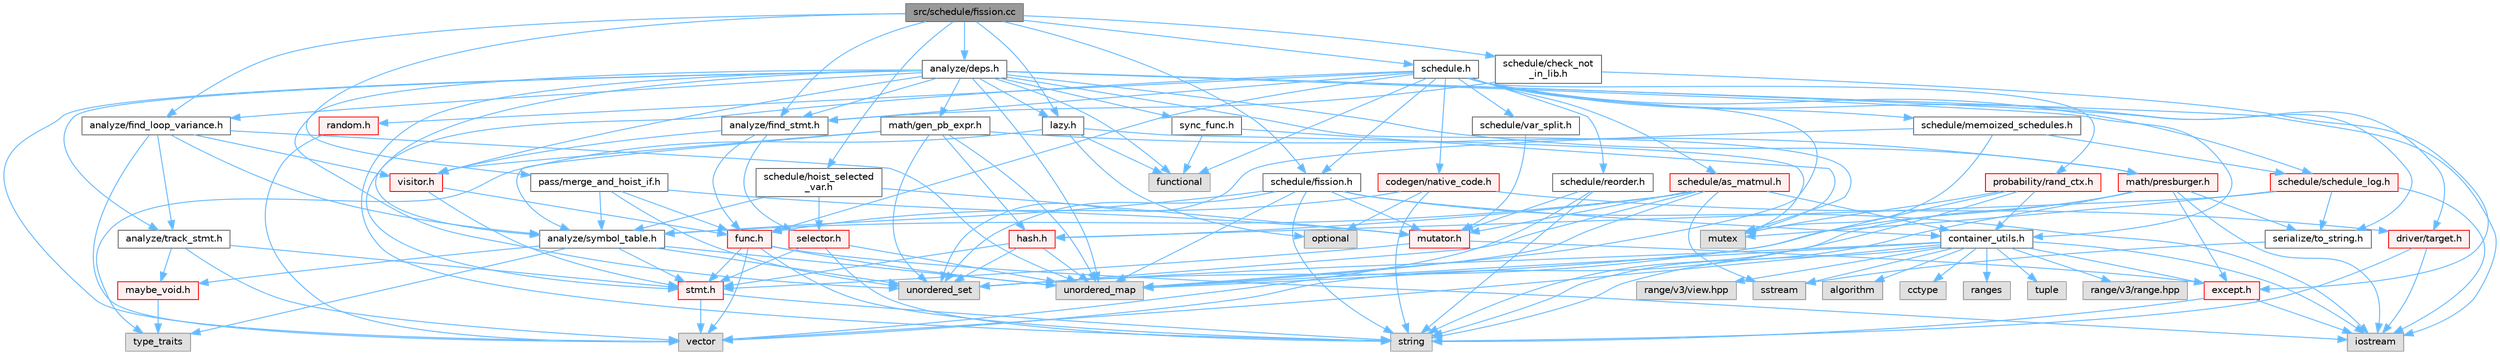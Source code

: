 digraph "src/schedule/fission.cc"
{
 // LATEX_PDF_SIZE
  bgcolor="transparent";
  edge [fontname=Helvetica,fontsize=10,labelfontname=Helvetica,labelfontsize=10];
  node [fontname=Helvetica,fontsize=10,shape=box,height=0.2,width=0.4];
  Node1 [label="src/schedule/fission.cc",height=0.2,width=0.4,color="gray40", fillcolor="grey60", style="filled", fontcolor="black",tooltip=" "];
  Node1 -> Node2 [color="steelblue1",style="solid"];
  Node2 [label="analyze/deps.h",height=0.2,width=0.4,color="grey40", fillcolor="white", style="filled",URL="$deps_8h.html",tooltip=" "];
  Node2 -> Node3 [color="steelblue1",style="solid"];
  Node3 [label="functional",height=0.2,width=0.4,color="grey60", fillcolor="#E0E0E0", style="filled",tooltip=" "];
  Node2 -> Node4 [color="steelblue1",style="solid"];
  Node4 [label="iostream",height=0.2,width=0.4,color="grey60", fillcolor="#E0E0E0", style="filled",tooltip=" "];
  Node2 -> Node5 [color="steelblue1",style="solid"];
  Node5 [label="mutex",height=0.2,width=0.4,color="grey60", fillcolor="#E0E0E0", style="filled",tooltip=" "];
  Node2 -> Node6 [color="steelblue1",style="solid"];
  Node6 [label="string",height=0.2,width=0.4,color="grey60", fillcolor="#E0E0E0", style="filled",tooltip=" "];
  Node2 -> Node7 [color="steelblue1",style="solid"];
  Node7 [label="unordered_map",height=0.2,width=0.4,color="grey60", fillcolor="#E0E0E0", style="filled",tooltip=" "];
  Node2 -> Node8 [color="steelblue1",style="solid"];
  Node8 [label="unordered_set",height=0.2,width=0.4,color="grey60", fillcolor="#E0E0E0", style="filled",tooltip=" "];
  Node2 -> Node9 [color="steelblue1",style="solid"];
  Node9 [label="vector",height=0.2,width=0.4,color="grey60", fillcolor="#E0E0E0", style="filled",tooltip=" "];
  Node2 -> Node10 [color="steelblue1",style="solid"];
  Node10 [label="analyze/find_loop_variance.h",height=0.2,width=0.4,color="grey40", fillcolor="white", style="filled",URL="$find__loop__variance_8h.html",tooltip=" "];
  Node10 -> Node7 [color="steelblue1",style="solid"];
  Node10 -> Node9 [color="steelblue1",style="solid"];
  Node10 -> Node11 [color="steelblue1",style="solid"];
  Node11 [label="analyze/symbol_table.h",height=0.2,width=0.4,color="grey40", fillcolor="white", style="filled",URL="$symbol__table_8h.html",tooltip=" "];
  Node11 -> Node12 [color="steelblue1",style="solid"];
  Node12 [label="type_traits",height=0.2,width=0.4,color="grey60", fillcolor="#E0E0E0", style="filled",tooltip=" "];
  Node11 -> Node7 [color="steelblue1",style="solid"];
  Node11 -> Node8 [color="steelblue1",style="solid"];
  Node11 -> Node13 [color="steelblue1",style="solid"];
  Node13 [label="maybe_void.h",height=0.2,width=0.4,color="red", fillcolor="#FFF0F0", style="filled",URL="$maybe__void_8h.html",tooltip=" "];
  Node13 -> Node12 [color="steelblue1",style="solid"];
  Node11 -> Node15 [color="steelblue1",style="solid"];
  Node15 [label="stmt.h",height=0.2,width=0.4,color="red", fillcolor="#FFF0F0", style="filled",URL="$stmt_8h.html",tooltip=" "];
  Node15 -> Node6 [color="steelblue1",style="solid"];
  Node15 -> Node9 [color="steelblue1",style="solid"];
  Node10 -> Node52 [color="steelblue1",style="solid"];
  Node52 [label="analyze/track_stmt.h",height=0.2,width=0.4,color="grey40", fillcolor="white", style="filled",URL="$track__stmt_8h.html",tooltip=" "];
  Node52 -> Node9 [color="steelblue1",style="solid"];
  Node52 -> Node13 [color="steelblue1",style="solid"];
  Node52 -> Node15 [color="steelblue1",style="solid"];
  Node10 -> Node53 [color="steelblue1",style="solid"];
  Node53 [label="visitor.h",height=0.2,width=0.4,color="red", fillcolor="#FFF0F0", style="filled",URL="$visitor_8h.html",tooltip=" "];
  Node53 -> Node57 [color="steelblue1",style="solid"];
  Node57 [label="func.h",height=0.2,width=0.4,color="red", fillcolor="#FFF0F0", style="filled",URL="$func_8h.html",tooltip=" "];
  Node57 -> Node4 [color="steelblue1",style="solid"];
  Node57 -> Node6 [color="steelblue1",style="solid"];
  Node57 -> Node7 [color="steelblue1",style="solid"];
  Node57 -> Node9 [color="steelblue1",style="solid"];
  Node57 -> Node15 [color="steelblue1",style="solid"];
  Node53 -> Node15 [color="steelblue1",style="solid"];
  Node2 -> Node63 [color="steelblue1",style="solid"];
  Node63 [label="analyze/find_stmt.h",height=0.2,width=0.4,color="grey40", fillcolor="white", style="filled",URL="$find__stmt_8h.html",tooltip=" "];
  Node63 -> Node57 [color="steelblue1",style="solid"];
  Node63 -> Node64 [color="steelblue1",style="solid"];
  Node64 [label="selector.h",height=0.2,width=0.4,color="red", fillcolor="#FFF0F0", style="filled",URL="$selector_8h.html",tooltip=" "];
  Node64 -> Node6 [color="steelblue1",style="solid"];
  Node64 -> Node7 [color="steelblue1",style="solid"];
  Node64 -> Node15 [color="steelblue1",style="solid"];
  Node63 -> Node53 [color="steelblue1",style="solid"];
  Node2 -> Node11 [color="steelblue1",style="solid"];
  Node2 -> Node52 [color="steelblue1",style="solid"];
  Node2 -> Node36 [color="steelblue1",style="solid"];
  Node36 [label="container_utils.h",height=0.2,width=0.4,color="grey40", fillcolor="white", style="filled",URL="$container__utils_8h.html",tooltip=" "];
  Node36 -> Node37 [color="steelblue1",style="solid"];
  Node37 [label="algorithm",height=0.2,width=0.4,color="grey60", fillcolor="#E0E0E0", style="filled",tooltip=" "];
  Node36 -> Node38 [color="steelblue1",style="solid"];
  Node38 [label="cctype",height=0.2,width=0.4,color="grey60", fillcolor="#E0E0E0", style="filled",tooltip=" "];
  Node36 -> Node4 [color="steelblue1",style="solid"];
  Node36 -> Node39 [color="steelblue1",style="solid"];
  Node39 [label="ranges",height=0.2,width=0.4,color="grey60", fillcolor="#E0E0E0", style="filled",tooltip=" "];
  Node36 -> Node32 [color="steelblue1",style="solid"];
  Node32 [label="sstream",height=0.2,width=0.4,color="grey60", fillcolor="#E0E0E0", style="filled",tooltip=" "];
  Node36 -> Node6 [color="steelblue1",style="solid"];
  Node36 -> Node40 [color="steelblue1",style="solid"];
  Node40 [label="tuple",height=0.2,width=0.4,color="grey60", fillcolor="#E0E0E0", style="filled",tooltip=" "];
  Node36 -> Node7 [color="steelblue1",style="solid"];
  Node36 -> Node8 [color="steelblue1",style="solid"];
  Node36 -> Node9 [color="steelblue1",style="solid"];
  Node36 -> Node41 [color="steelblue1",style="solid"];
  Node41 [label="range/v3/range.hpp",height=0.2,width=0.4,color="grey60", fillcolor="#E0E0E0", style="filled",tooltip=" "];
  Node36 -> Node42 [color="steelblue1",style="solid"];
  Node42 [label="range/v3/view.hpp",height=0.2,width=0.4,color="grey60", fillcolor="#E0E0E0", style="filled",tooltip=" "];
  Node36 -> Node29 [color="steelblue1",style="solid"];
  Node29 [label="except.h",height=0.2,width=0.4,color="red", fillcolor="#FFF0F0", style="filled",URL="$except_8h.html",tooltip=" "];
  Node29 -> Node4 [color="steelblue1",style="solid"];
  Node29 -> Node6 [color="steelblue1",style="solid"];
  Node2 -> Node65 [color="steelblue1",style="solid"];
  Node65 [label="lazy.h",height=0.2,width=0.4,color="grey40", fillcolor="white", style="filled",URL="$lazy_8h.html",tooltip=" "];
  Node65 -> Node3 [color="steelblue1",style="solid"];
  Node65 -> Node5 [color="steelblue1",style="solid"];
  Node65 -> Node18 [color="steelblue1",style="solid"];
  Node18 [label="optional",height=0.2,width=0.4,color="grey60", fillcolor="#E0E0E0", style="filled",tooltip=" "];
  Node65 -> Node12 [color="steelblue1",style="solid"];
  Node2 -> Node66 [color="steelblue1",style="solid"];
  Node66 [label="math/gen_pb_expr.h",height=0.2,width=0.4,color="grey40", fillcolor="white", style="filled",URL="$gen__pb__expr_8h.html",tooltip=" "];
  Node66 -> Node7 [color="steelblue1",style="solid"];
  Node66 -> Node8 [color="steelblue1",style="solid"];
  Node66 -> Node11 [color="steelblue1",style="solid"];
  Node66 -> Node67 [color="steelblue1",style="solid"];
  Node67 [label="hash.h",height=0.2,width=0.4,color="red", fillcolor="#FFF0F0", style="filled",URL="$hash_8h.html",tooltip=" "];
  Node67 -> Node7 [color="steelblue1",style="solid"];
  Node67 -> Node8 [color="steelblue1",style="solid"];
  Node67 -> Node15 [color="steelblue1",style="solid"];
  Node66 -> Node68 [color="steelblue1",style="solid"];
  Node68 [label="math/presburger.h",height=0.2,width=0.4,color="red", fillcolor="#FFF0F0", style="filled",URL="$presburger_8h.html",tooltip=" "];
  Node68 -> Node4 [color="steelblue1",style="solid"];
  Node68 -> Node6 [color="steelblue1",style="solid"];
  Node68 -> Node8 [color="steelblue1",style="solid"];
  Node68 -> Node9 [color="steelblue1",style="solid"];
  Node68 -> Node29 [color="steelblue1",style="solid"];
  Node68 -> Node31 [color="steelblue1",style="solid"];
  Node31 [label="serialize/to_string.h",height=0.2,width=0.4,color="grey40", fillcolor="white", style="filled",URL="$to__string_8h.html",tooltip=" "];
  Node31 -> Node32 [color="steelblue1",style="solid"];
  Node66 -> Node53 [color="steelblue1",style="solid"];
  Node2 -> Node68 [color="steelblue1",style="solid"];
  Node2 -> Node31 [color="steelblue1",style="solid"];
  Node2 -> Node85 [color="steelblue1",style="solid"];
  Node85 [label="sync_func.h",height=0.2,width=0.4,color="grey40", fillcolor="white", style="filled",URL="$sync__func_8h.html",tooltip=" "];
  Node85 -> Node3 [color="steelblue1",style="solid"];
  Node85 -> Node5 [color="steelblue1",style="solid"];
  Node2 -> Node53 [color="steelblue1",style="solid"];
  Node1 -> Node10 [color="steelblue1",style="solid"];
  Node1 -> Node63 [color="steelblue1",style="solid"];
  Node1 -> Node65 [color="steelblue1",style="solid"];
  Node1 -> Node86 [color="steelblue1",style="solid"];
  Node86 [label="pass/merge_and_hoist_if.h",height=0.2,width=0.4,color="grey40", fillcolor="white", style="filled",URL="$merge__and__hoist__if_8h.html",tooltip=" "];
  Node86 -> Node8 [color="steelblue1",style="solid"];
  Node86 -> Node11 [color="steelblue1",style="solid"];
  Node86 -> Node57 [color="steelblue1",style="solid"];
  Node86 -> Node87 [color="steelblue1",style="solid"];
  Node87 [label="mutator.h",height=0.2,width=0.4,color="red", fillcolor="#FFF0F0", style="filled",URL="$mutator_8h.html",tooltip=" "];
  Node87 -> Node29 [color="steelblue1",style="solid"];
  Node87 -> Node15 [color="steelblue1",style="solid"];
  Node1 -> Node88 [color="steelblue1",style="solid"];
  Node88 [label="schedule.h",height=0.2,width=0.4,color="grey40", fillcolor="white", style="filled",URL="$schedule_8h.html",tooltip=" "];
  Node88 -> Node3 [color="steelblue1",style="solid"];
  Node88 -> Node7 [color="steelblue1",style="solid"];
  Node88 -> Node63 [color="steelblue1",style="solid"];
  Node88 -> Node89 [color="steelblue1",style="solid"];
  Node89 [label="codegen/native_code.h",height=0.2,width=0.4,color="red", fillcolor="#FFF0F0", style="filled",URL="$native__code_8h.html",tooltip=" "];
  Node89 -> Node18 [color="steelblue1",style="solid"];
  Node89 -> Node6 [color="steelblue1",style="solid"];
  Node89 -> Node61 [color="steelblue1",style="solid"];
  Node61 [label="driver/target.h",height=0.2,width=0.4,color="red", fillcolor="#FFF0F0", style="filled",URL="$target_8h.html",tooltip=" "];
  Node61 -> Node4 [color="steelblue1",style="solid"];
  Node61 -> Node6 [color="steelblue1",style="solid"];
  Node89 -> Node57 [color="steelblue1",style="solid"];
  Node88 -> Node61 [color="steelblue1",style="solid"];
  Node88 -> Node57 [color="steelblue1",style="solid"];
  Node88 -> Node90 [color="steelblue1",style="solid"];
  Node90 [label="probability/rand_ctx.h",height=0.2,width=0.4,color="red", fillcolor="#FFF0F0", style="filled",URL="$rand__ctx_8h.html",tooltip=" "];
  Node90 -> Node5 [color="steelblue1",style="solid"];
  Node90 -> Node6 [color="steelblue1",style="solid"];
  Node90 -> Node7 [color="steelblue1",style="solid"];
  Node90 -> Node36 [color="steelblue1",style="solid"];
  Node88 -> Node99 [color="steelblue1",style="solid"];
  Node99 [label="random.h",height=0.2,width=0.4,color="red", fillcolor="#FFF0F0", style="filled",URL="$random_8h.html",tooltip=" "];
  Node99 -> Node9 [color="steelblue1",style="solid"];
  Node88 -> Node100 [color="steelblue1",style="solid"];
  Node100 [label="schedule/as_matmul.h",height=0.2,width=0.4,color="red", fillcolor="#FFF0F0", style="filled",URL="$as__matmul_8h.html",tooltip=" "];
  Node100 -> Node32 [color="steelblue1",style="solid"];
  Node100 -> Node7 [color="steelblue1",style="solid"];
  Node100 -> Node8 [color="steelblue1",style="solid"];
  Node100 -> Node11 [color="steelblue1",style="solid"];
  Node100 -> Node36 [color="steelblue1",style="solid"];
  Node100 -> Node67 [color="steelblue1",style="solid"];
  Node100 -> Node87 [color="steelblue1",style="solid"];
  Node88 -> Node105 [color="steelblue1",style="solid"];
  Node105 [label="schedule/fission.h",height=0.2,width=0.4,color="grey40", fillcolor="white", style="filled",URL="$fission_8h.html",tooltip=" "];
  Node105 -> Node4 [color="steelblue1",style="solid"];
  Node105 -> Node6 [color="steelblue1",style="solid"];
  Node105 -> Node7 [color="steelblue1",style="solid"];
  Node105 -> Node8 [color="steelblue1",style="solid"];
  Node105 -> Node11 [color="steelblue1",style="solid"];
  Node105 -> Node36 [color="steelblue1",style="solid"];
  Node105 -> Node87 [color="steelblue1",style="solid"];
  Node88 -> Node106 [color="steelblue1",style="solid"];
  Node106 [label="schedule/memoized_schedules.h",height=0.2,width=0.4,color="grey40", fillcolor="white", style="filled",URL="$memoized__schedules_8h.html",tooltip=" "];
  Node106 -> Node5 [color="steelblue1",style="solid"];
  Node106 -> Node8 [color="steelblue1",style="solid"];
  Node106 -> Node107 [color="steelblue1",style="solid"];
  Node107 [label="schedule/schedule_log.h",height=0.2,width=0.4,color="red", fillcolor="#FFF0F0", style="filled",URL="$schedule__log_8h.html",tooltip=" "];
  Node107 -> Node4 [color="steelblue1",style="solid"];
  Node107 -> Node5 [color="steelblue1",style="solid"];
  Node107 -> Node67 [color="steelblue1",style="solid"];
  Node107 -> Node31 [color="steelblue1",style="solid"];
  Node88 -> Node109 [color="steelblue1",style="solid"];
  Node109 [label="schedule/reorder.h",height=0.2,width=0.4,color="grey40", fillcolor="white", style="filled",URL="$reorder_8h.html",tooltip=" "];
  Node109 -> Node6 [color="steelblue1",style="solid"];
  Node109 -> Node9 [color="steelblue1",style="solid"];
  Node109 -> Node87 [color="steelblue1",style="solid"];
  Node88 -> Node107 [color="steelblue1",style="solid"];
  Node88 -> Node110 [color="steelblue1",style="solid"];
  Node110 [label="schedule/var_split.h",height=0.2,width=0.4,color="grey40", fillcolor="white", style="filled",URL="$var__split_8h.html",tooltip=" "];
  Node110 -> Node87 [color="steelblue1",style="solid"];
  Node88 -> Node15 [color="steelblue1",style="solid"];
  Node1 -> Node111 [color="steelblue1",style="solid"];
  Node111 [label="schedule/check_not\l_in_lib.h",height=0.2,width=0.4,color="grey40", fillcolor="white", style="filled",URL="$check__not__in__lib_8h.html",tooltip=" "];
  Node111 -> Node63 [color="steelblue1",style="solid"];
  Node111 -> Node29 [color="steelblue1",style="solid"];
  Node1 -> Node105 [color="steelblue1",style="solid"];
  Node1 -> Node112 [color="steelblue1",style="solid"];
  Node112 [label="schedule/hoist_selected\l_var.h",height=0.2,width=0.4,color="grey40", fillcolor="white", style="filled",URL="$hoist__selected__var_8h.html",tooltip=" "];
  Node112 -> Node11 [color="steelblue1",style="solid"];
  Node112 -> Node87 [color="steelblue1",style="solid"];
  Node112 -> Node64 [color="steelblue1",style="solid"];
}
